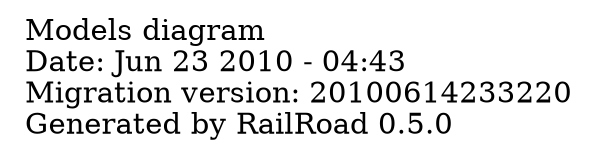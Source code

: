 digraph models_diagram {
	graph[overlap=false, splines=true]
	_diagram_info [shape="plaintext", label="Models diagram\lDate: Jun 23 2010 - 04:43\lMigration version: 20100614233220\lGenerated by RailRoad 0.5.0\l", fontsize=14]
}
